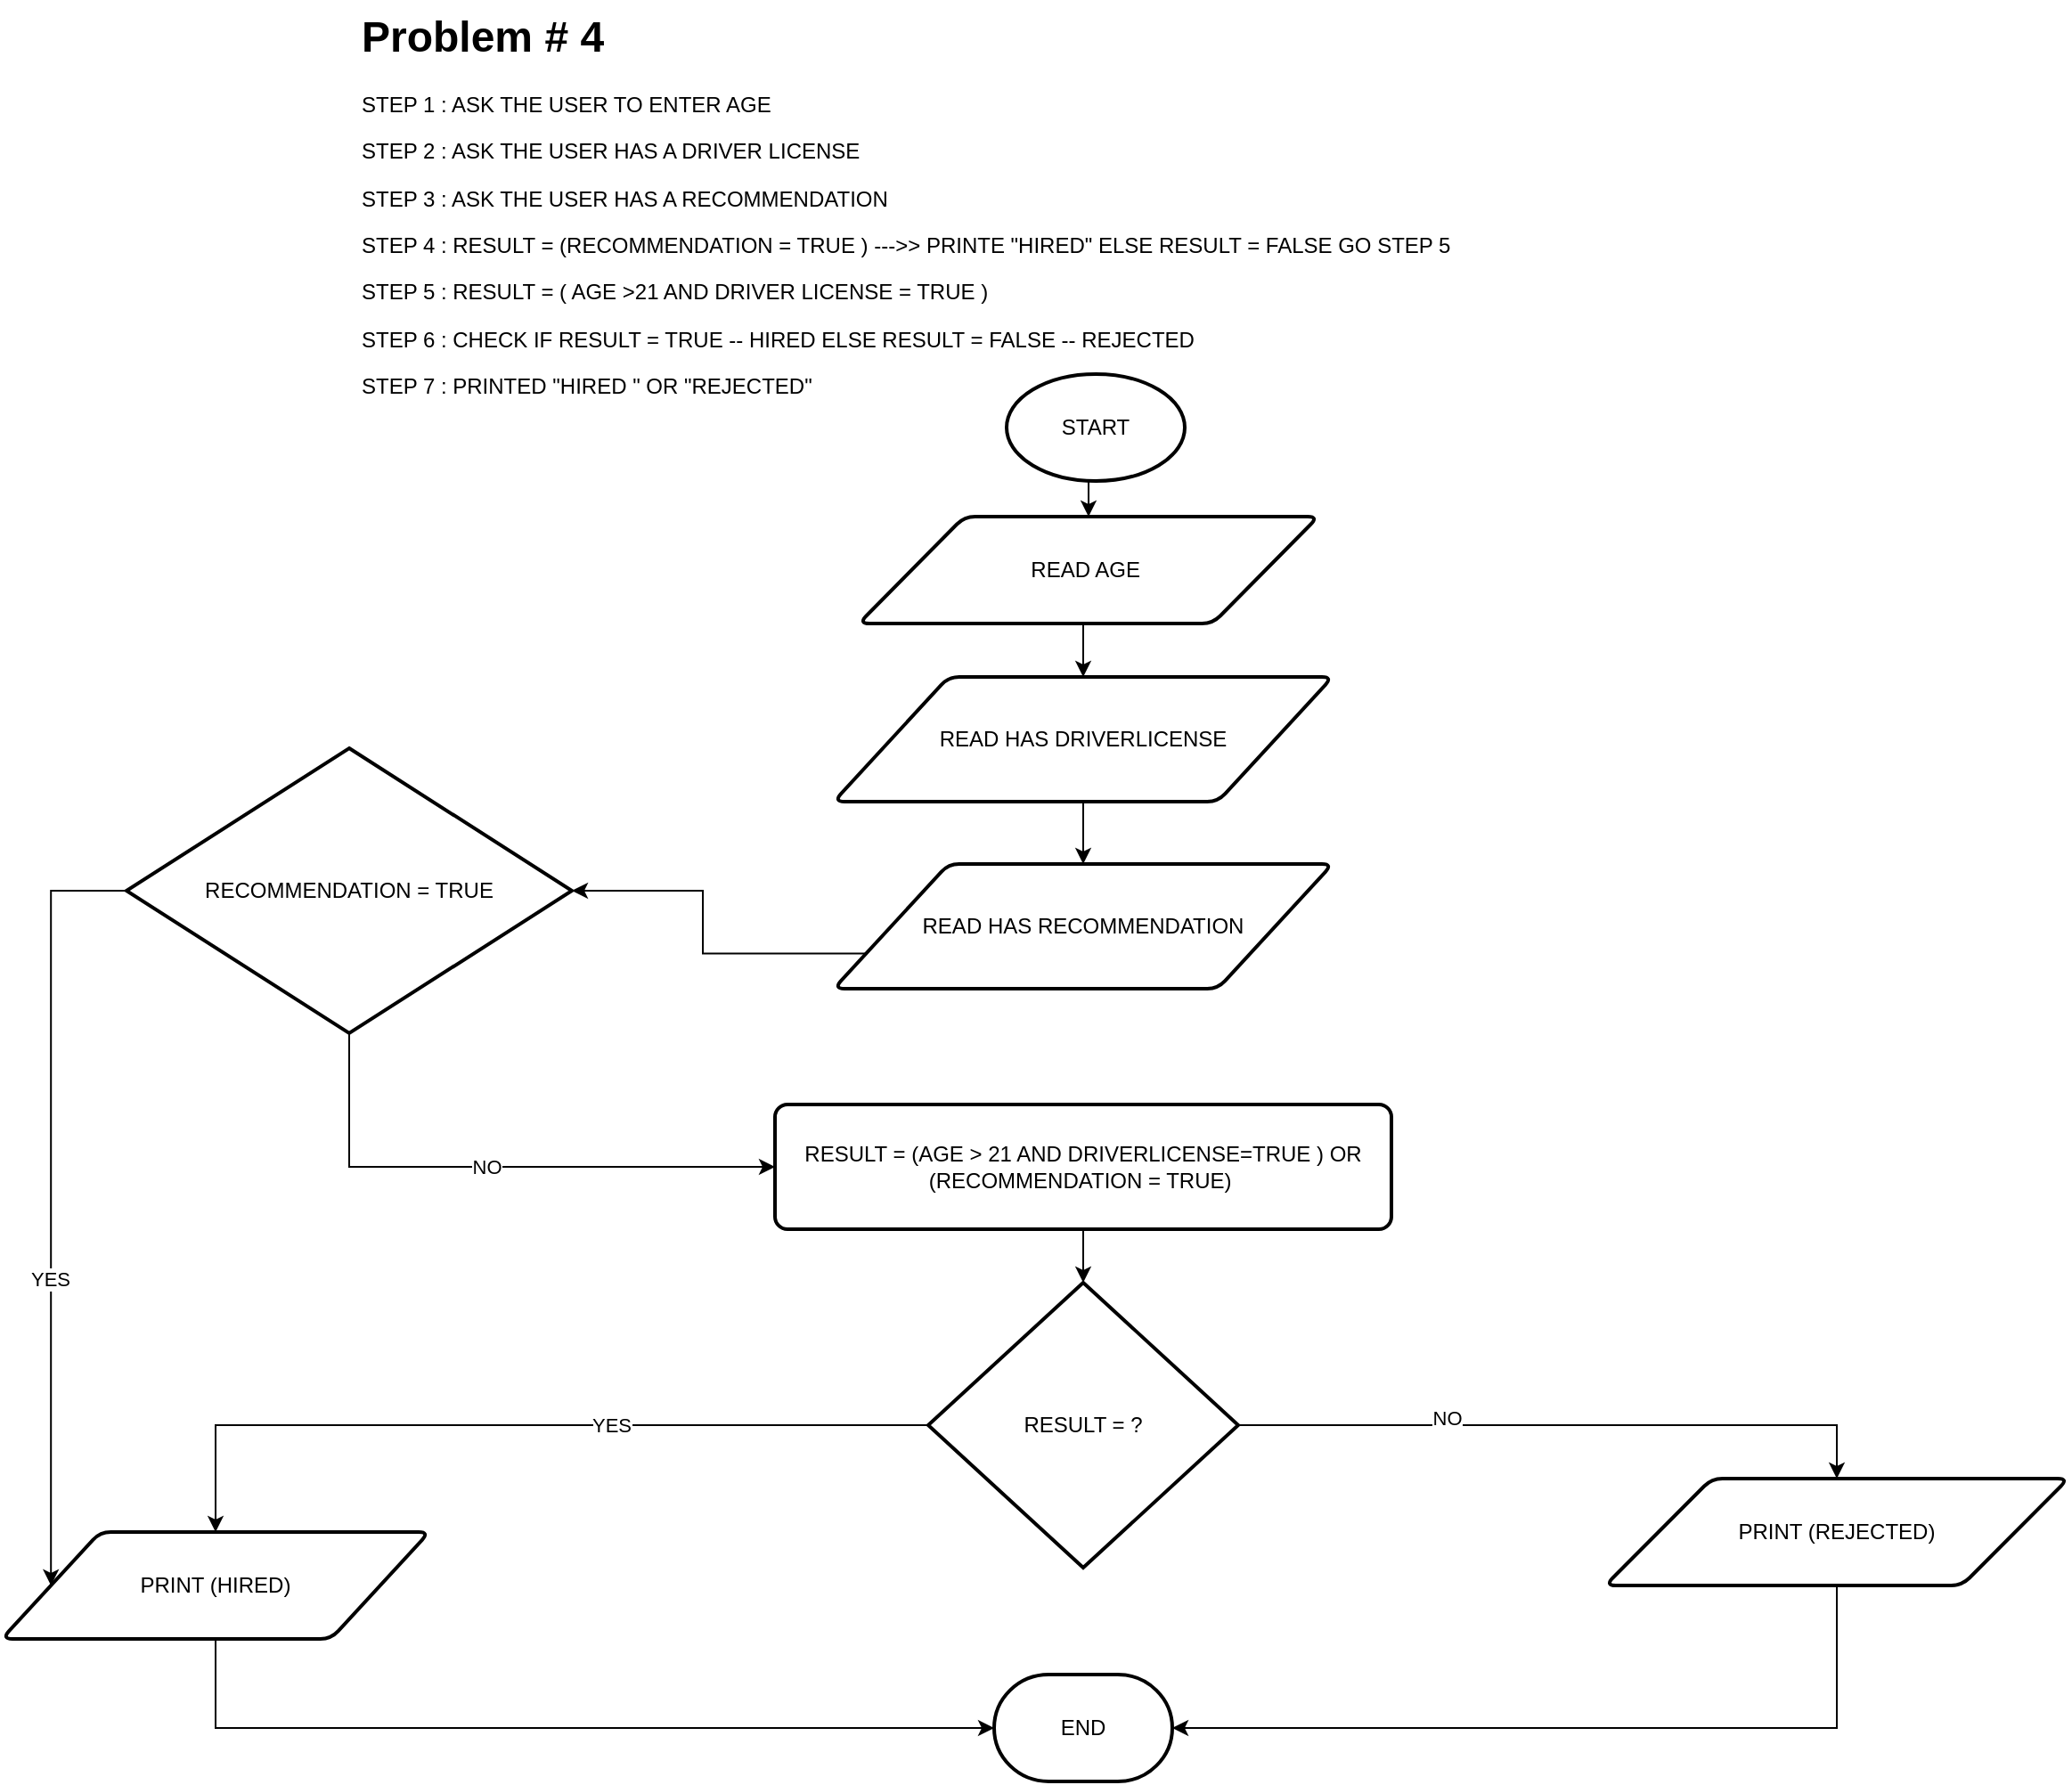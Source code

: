 <mxfile version="25.0.1">
  <diagram id="C5RBs43oDa-KdzZeNtuy" name="Page-1">
    <mxGraphModel dx="2465" dy="650" grid="1" gridSize="10" guides="1" tooltips="1" connect="1" arrows="1" fold="1" page="1" pageScale="1" pageWidth="827" pageHeight="1169" math="0" shadow="0">
      <root>
        <mxCell id="WIyWlLk6GJQsqaUBKTNV-0" />
        <mxCell id="WIyWlLk6GJQsqaUBKTNV-1" parent="WIyWlLk6GJQsqaUBKTNV-0" />
        <mxCell id="KRw1w4adFbFoiXiClznh-0" value="&lt;h1 style=&quot;margin-top: 0px;&quot;&gt;Problem # 4&lt;/h1&gt;&lt;p&gt;STEP 1 : ASK THE USER TO ENTER AGE&amp;nbsp;&lt;/p&gt;&lt;p&gt;STEP 2 : ASK THE USER HAS A DRIVER LICENSE&lt;/p&gt;&lt;p&gt;STEP 3 : ASK THE USER HAS A RECOMMENDATION&lt;/p&gt;&lt;p&gt;STEP 4 : RESULT = (RECOMMENDATION = TRUE ) ---&amp;gt;&amp;gt; PRINTE &quot;HIRED&quot; ELSE RESULT = FALSE GO STEP 5&lt;/p&gt;&lt;p&gt;STEP 5 : RESULT = ( AGE &amp;gt;21 AND DRIVER LICENSE = TRUE )&amp;nbsp;&lt;/p&gt;&lt;p&gt;STEP 6 : CHECK IF RESULT = TRUE -- HIRED ELSE RESULT = FALSE -- REJECTED&lt;/p&gt;&lt;p&gt;STEP 7 : PRINTED &quot;HIRED &quot; OR &quot;REJECTED&quot;&amp;nbsp;&lt;/p&gt;" style="text;html=1;whiteSpace=wrap;overflow=hidden;rounded=0;" vertex="1" parent="WIyWlLk6GJQsqaUBKTNV-1">
          <mxGeometry y="30" width="780" height="220" as="geometry" />
        </mxCell>
        <mxCell id="KRw1w4adFbFoiXiClznh-1" style="edgeStyle=orthogonalEdgeStyle;rounded=0;orthogonalLoop=1;jettySize=auto;html=1;exitX=0.5;exitY=1;exitDx=0;exitDy=0;exitPerimeter=0;entryX=0.5;entryY=0;entryDx=0;entryDy=0;" edge="1" parent="WIyWlLk6GJQsqaUBKTNV-1" source="KRw1w4adFbFoiXiClznh-2" target="KRw1w4adFbFoiXiClznh-4">
          <mxGeometry relative="1" as="geometry" />
        </mxCell>
        <mxCell id="KRw1w4adFbFoiXiClznh-2" value="START" style="strokeWidth=2;html=1;shape=mxgraph.flowchart.start_1;whiteSpace=wrap;" vertex="1" parent="WIyWlLk6GJQsqaUBKTNV-1">
          <mxGeometry x="364" y="240" width="100" height="60" as="geometry" />
        </mxCell>
        <mxCell id="KRw1w4adFbFoiXiClznh-3" style="edgeStyle=orthogonalEdgeStyle;rounded=0;orthogonalLoop=1;jettySize=auto;html=1;exitX=0.5;exitY=1;exitDx=0;exitDy=0;entryX=0.5;entryY=0;entryDx=0;entryDy=0;" edge="1" parent="WIyWlLk6GJQsqaUBKTNV-1" source="KRw1w4adFbFoiXiClznh-4" target="KRw1w4adFbFoiXiClznh-6">
          <mxGeometry relative="1" as="geometry" />
        </mxCell>
        <mxCell id="KRw1w4adFbFoiXiClznh-4" value="READ AGE&amp;nbsp;" style="shape=parallelogram;html=1;strokeWidth=2;perimeter=parallelogramPerimeter;whiteSpace=wrap;rounded=1;arcSize=12;size=0.23;" vertex="1" parent="WIyWlLk6GJQsqaUBKTNV-1">
          <mxGeometry x="281" y="320" width="258" height="60" as="geometry" />
        </mxCell>
        <mxCell id="KRw1w4adFbFoiXiClznh-26" style="edgeStyle=orthogonalEdgeStyle;rounded=0;orthogonalLoop=1;jettySize=auto;html=1;exitX=0.5;exitY=1;exitDx=0;exitDy=0;" edge="1" parent="WIyWlLk6GJQsqaUBKTNV-1" source="KRw1w4adFbFoiXiClznh-6" target="KRw1w4adFbFoiXiClznh-19">
          <mxGeometry relative="1" as="geometry" />
        </mxCell>
        <mxCell id="KRw1w4adFbFoiXiClznh-6" value="READ HAS DRIVERLICENSE" style="shape=parallelogram;html=1;strokeWidth=2;perimeter=parallelogramPerimeter;whiteSpace=wrap;rounded=1;arcSize=12;size=0.23;" vertex="1" parent="WIyWlLk6GJQsqaUBKTNV-1">
          <mxGeometry x="267" y="410" width="280" height="70" as="geometry" />
        </mxCell>
        <mxCell id="KRw1w4adFbFoiXiClznh-7" value="RESULT = (AGE &amp;gt; 21 AND DRIVERLICENSE=TRUE ) OR (RECOMMENDATION = TRUE)&amp;nbsp;" style="rounded=1;whiteSpace=wrap;html=1;absoluteArcSize=1;arcSize=14;strokeWidth=2;" vertex="1" parent="WIyWlLk6GJQsqaUBKTNV-1">
          <mxGeometry x="234" y="650" width="346" height="70" as="geometry" />
        </mxCell>
        <mxCell id="KRw1w4adFbFoiXiClznh-8" style="edgeStyle=orthogonalEdgeStyle;rounded=0;orthogonalLoop=1;jettySize=auto;html=1;exitX=1;exitY=0.5;exitDx=0;exitDy=0;exitPerimeter=0;entryX=0.5;entryY=0;entryDx=0;entryDy=0;" edge="1" parent="WIyWlLk6GJQsqaUBKTNV-1" source="KRw1w4adFbFoiXiClznh-12" target="KRw1w4adFbFoiXiClznh-14">
          <mxGeometry relative="1" as="geometry" />
        </mxCell>
        <mxCell id="KRw1w4adFbFoiXiClznh-9" value="NO" style="edgeLabel;html=1;align=center;verticalAlign=middle;resizable=0;points=[];" vertex="1" connectable="0" parent="KRw1w4adFbFoiXiClznh-8">
          <mxGeometry x="-0.361" y="4" relative="1" as="geometry">
            <mxPoint as="offset" />
          </mxGeometry>
        </mxCell>
        <mxCell id="KRw1w4adFbFoiXiClznh-10" style="edgeStyle=orthogonalEdgeStyle;rounded=0;orthogonalLoop=1;jettySize=auto;html=1;exitX=0;exitY=0.5;exitDx=0;exitDy=0;exitPerimeter=0;entryX=0.5;entryY=0;entryDx=0;entryDy=0;" edge="1" parent="WIyWlLk6GJQsqaUBKTNV-1" source="KRw1w4adFbFoiXiClznh-12" target="KRw1w4adFbFoiXiClznh-13">
          <mxGeometry relative="1" as="geometry" />
        </mxCell>
        <mxCell id="KRw1w4adFbFoiXiClznh-11" value="YES" style="edgeLabel;html=1;align=center;verticalAlign=middle;resizable=0;points=[];" vertex="1" connectable="0" parent="KRw1w4adFbFoiXiClznh-10">
          <mxGeometry x="-0.225" relative="1" as="geometry">
            <mxPoint as="offset" />
          </mxGeometry>
        </mxCell>
        <mxCell id="KRw1w4adFbFoiXiClznh-12" value="RESULT = ?" style="strokeWidth=2;html=1;shape=mxgraph.flowchart.decision;whiteSpace=wrap;" vertex="1" parent="WIyWlLk6GJQsqaUBKTNV-1">
          <mxGeometry x="320" y="750" width="174" height="160" as="geometry" />
        </mxCell>
        <mxCell id="KRw1w4adFbFoiXiClznh-13" value="PRINT (HIRED)" style="shape=parallelogram;html=1;strokeWidth=2;perimeter=parallelogramPerimeter;whiteSpace=wrap;rounded=1;arcSize=12;size=0.23;" vertex="1" parent="WIyWlLk6GJQsqaUBKTNV-1">
          <mxGeometry x="-200" y="890" width="240" height="60" as="geometry" />
        </mxCell>
        <mxCell id="KRw1w4adFbFoiXiClznh-14" value="PRINT (REJECTED)" style="shape=parallelogram;html=1;strokeWidth=2;perimeter=parallelogramPerimeter;whiteSpace=wrap;rounded=1;arcSize=12;size=0.23;" vertex="1" parent="WIyWlLk6GJQsqaUBKTNV-1">
          <mxGeometry x="700" y="860" width="260" height="60" as="geometry" />
        </mxCell>
        <mxCell id="KRw1w4adFbFoiXiClznh-15" value="END" style="strokeWidth=2;html=1;shape=mxgraph.flowchart.terminator;whiteSpace=wrap;" vertex="1" parent="WIyWlLk6GJQsqaUBKTNV-1">
          <mxGeometry x="357" y="970" width="100" height="60" as="geometry" />
        </mxCell>
        <mxCell id="KRw1w4adFbFoiXiClznh-16" style="edgeStyle=orthogonalEdgeStyle;rounded=0;orthogonalLoop=1;jettySize=auto;html=1;exitX=0.5;exitY=1;exitDx=0;exitDy=0;entryX=0;entryY=0.5;entryDx=0;entryDy=0;entryPerimeter=0;" edge="1" parent="WIyWlLk6GJQsqaUBKTNV-1" source="KRw1w4adFbFoiXiClznh-13" target="KRw1w4adFbFoiXiClznh-15">
          <mxGeometry relative="1" as="geometry" />
        </mxCell>
        <mxCell id="KRw1w4adFbFoiXiClznh-17" style="edgeStyle=orthogonalEdgeStyle;rounded=0;orthogonalLoop=1;jettySize=auto;html=1;exitX=0.5;exitY=1;exitDx=0;exitDy=0;entryX=1;entryY=0.5;entryDx=0;entryDy=0;entryPerimeter=0;" edge="1" parent="WIyWlLk6GJQsqaUBKTNV-1" source="KRw1w4adFbFoiXiClznh-14" target="KRw1w4adFbFoiXiClznh-15">
          <mxGeometry relative="1" as="geometry" />
        </mxCell>
        <mxCell id="KRw1w4adFbFoiXiClznh-18" style="edgeStyle=orthogonalEdgeStyle;rounded=0;orthogonalLoop=1;jettySize=auto;html=1;exitX=0.5;exitY=1;exitDx=0;exitDy=0;entryX=0.5;entryY=0;entryDx=0;entryDy=0;entryPerimeter=0;" edge="1" parent="WIyWlLk6GJQsqaUBKTNV-1" source="KRw1w4adFbFoiXiClznh-7" target="KRw1w4adFbFoiXiClznh-12">
          <mxGeometry relative="1" as="geometry" />
        </mxCell>
        <mxCell id="KRw1w4adFbFoiXiClznh-22" style="edgeStyle=orthogonalEdgeStyle;rounded=0;orthogonalLoop=1;jettySize=auto;html=1;exitX=0;exitY=0.75;exitDx=0;exitDy=0;" edge="1" parent="WIyWlLk6GJQsqaUBKTNV-1" source="KRw1w4adFbFoiXiClznh-19" target="KRw1w4adFbFoiXiClznh-20">
          <mxGeometry relative="1" as="geometry" />
        </mxCell>
        <mxCell id="KRw1w4adFbFoiXiClznh-19" value="READ HAS RECOMMENDATION" style="shape=parallelogram;html=1;strokeWidth=2;perimeter=parallelogramPerimeter;whiteSpace=wrap;rounded=1;arcSize=12;size=0.23;" vertex="1" parent="WIyWlLk6GJQsqaUBKTNV-1">
          <mxGeometry x="267" y="515" width="280" height="70" as="geometry" />
        </mxCell>
        <mxCell id="KRw1w4adFbFoiXiClznh-21" style="edgeStyle=orthogonalEdgeStyle;rounded=0;orthogonalLoop=1;jettySize=auto;html=1;exitX=0;exitY=0.5;exitDx=0;exitDy=0;exitPerimeter=0;entryX=0;entryY=0.5;entryDx=0;entryDy=0;" edge="1" parent="WIyWlLk6GJQsqaUBKTNV-1" source="KRw1w4adFbFoiXiClznh-20" target="KRw1w4adFbFoiXiClznh-13">
          <mxGeometry relative="1" as="geometry" />
        </mxCell>
        <mxCell id="KRw1w4adFbFoiXiClznh-23" value="YES" style="edgeLabel;html=1;align=center;verticalAlign=middle;resizable=0;points=[];" vertex="1" connectable="0" parent="KRw1w4adFbFoiXiClznh-21">
          <mxGeometry x="0.208" y="-1" relative="1" as="geometry">
            <mxPoint y="-1" as="offset" />
          </mxGeometry>
        </mxCell>
        <mxCell id="KRw1w4adFbFoiXiClznh-24" style="edgeStyle=orthogonalEdgeStyle;rounded=0;orthogonalLoop=1;jettySize=auto;html=1;exitX=0.5;exitY=1;exitDx=0;exitDy=0;exitPerimeter=0;entryX=0;entryY=0.5;entryDx=0;entryDy=0;" edge="1" parent="WIyWlLk6GJQsqaUBKTNV-1" source="KRw1w4adFbFoiXiClznh-20" target="KRw1w4adFbFoiXiClznh-7">
          <mxGeometry relative="1" as="geometry" />
        </mxCell>
        <mxCell id="KRw1w4adFbFoiXiClznh-25" value="NO" style="edgeLabel;html=1;align=center;verticalAlign=middle;resizable=0;points=[];" vertex="1" connectable="0" parent="KRw1w4adFbFoiXiClznh-24">
          <mxGeometry x="-0.033" relative="1" as="geometry">
            <mxPoint as="offset" />
          </mxGeometry>
        </mxCell>
        <mxCell id="KRw1w4adFbFoiXiClznh-20" value="RECOMMENDATION = TRUE" style="strokeWidth=2;html=1;shape=mxgraph.flowchart.decision;whiteSpace=wrap;" vertex="1" parent="WIyWlLk6GJQsqaUBKTNV-1">
          <mxGeometry x="-130" y="450" width="250" height="160" as="geometry" />
        </mxCell>
      </root>
    </mxGraphModel>
  </diagram>
</mxfile>
